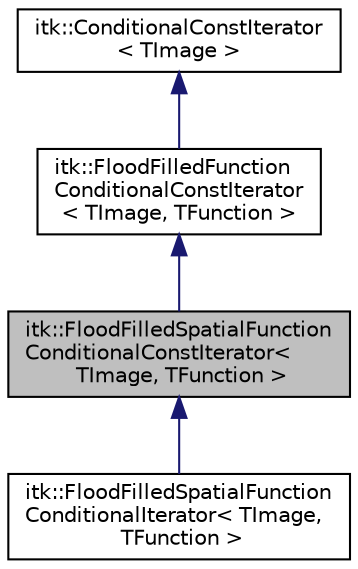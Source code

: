 digraph "itk::FloodFilledSpatialFunctionConditionalConstIterator&lt; TImage, TFunction &gt;"
{
 // LATEX_PDF_SIZE
  edge [fontname="Helvetica",fontsize="10",labelfontname="Helvetica",labelfontsize="10"];
  node [fontname="Helvetica",fontsize="10",shape=record];
  Node1 [label="itk::FloodFilledSpatialFunction\lConditionalConstIterator\<\l TImage, TFunction \>",height=0.2,width=0.4,color="black", fillcolor="grey75", style="filled", fontcolor="black",tooltip="Iterates over a flood-filled spatial function with read-only access to pixels."];
  Node2 -> Node1 [dir="back",color="midnightblue",fontsize="10",style="solid",fontname="Helvetica"];
  Node2 [label="itk::FloodFilledFunction\lConditionalConstIterator\l\< TImage, TFunction \>",height=0.2,width=0.4,color="black", fillcolor="white", style="filled",URL="$classitk_1_1FloodFilledFunctionConditionalConstIterator.html",tooltip="Iterates over a flood-filled spatial function."];
  Node3 -> Node2 [dir="back",color="midnightblue",fontsize="10",style="solid",fontname="Helvetica"];
  Node3 [label="itk::ConditionalConstIterator\l\< TImage \>",height=0.2,width=0.4,color="black", fillcolor="white", style="filled",URL="$classitk_1_1ConditionalConstIterator.html",tooltip="A base class for other iterators where membership in the set of output pixels is conditional upon som..."];
  Node1 -> Node4 [dir="back",color="midnightblue",fontsize="10",style="solid",fontname="Helvetica"];
  Node4 [label="itk::FloodFilledSpatialFunction\lConditionalIterator\< TImage,\l TFunction \>",height=0.2,width=0.4,color="black", fillcolor="white", style="filled",URL="$classitk_1_1FloodFilledSpatialFunctionConditionalIterator.html",tooltip="Iterates over a flood-filled spatial function with write access to pixels."];
}
